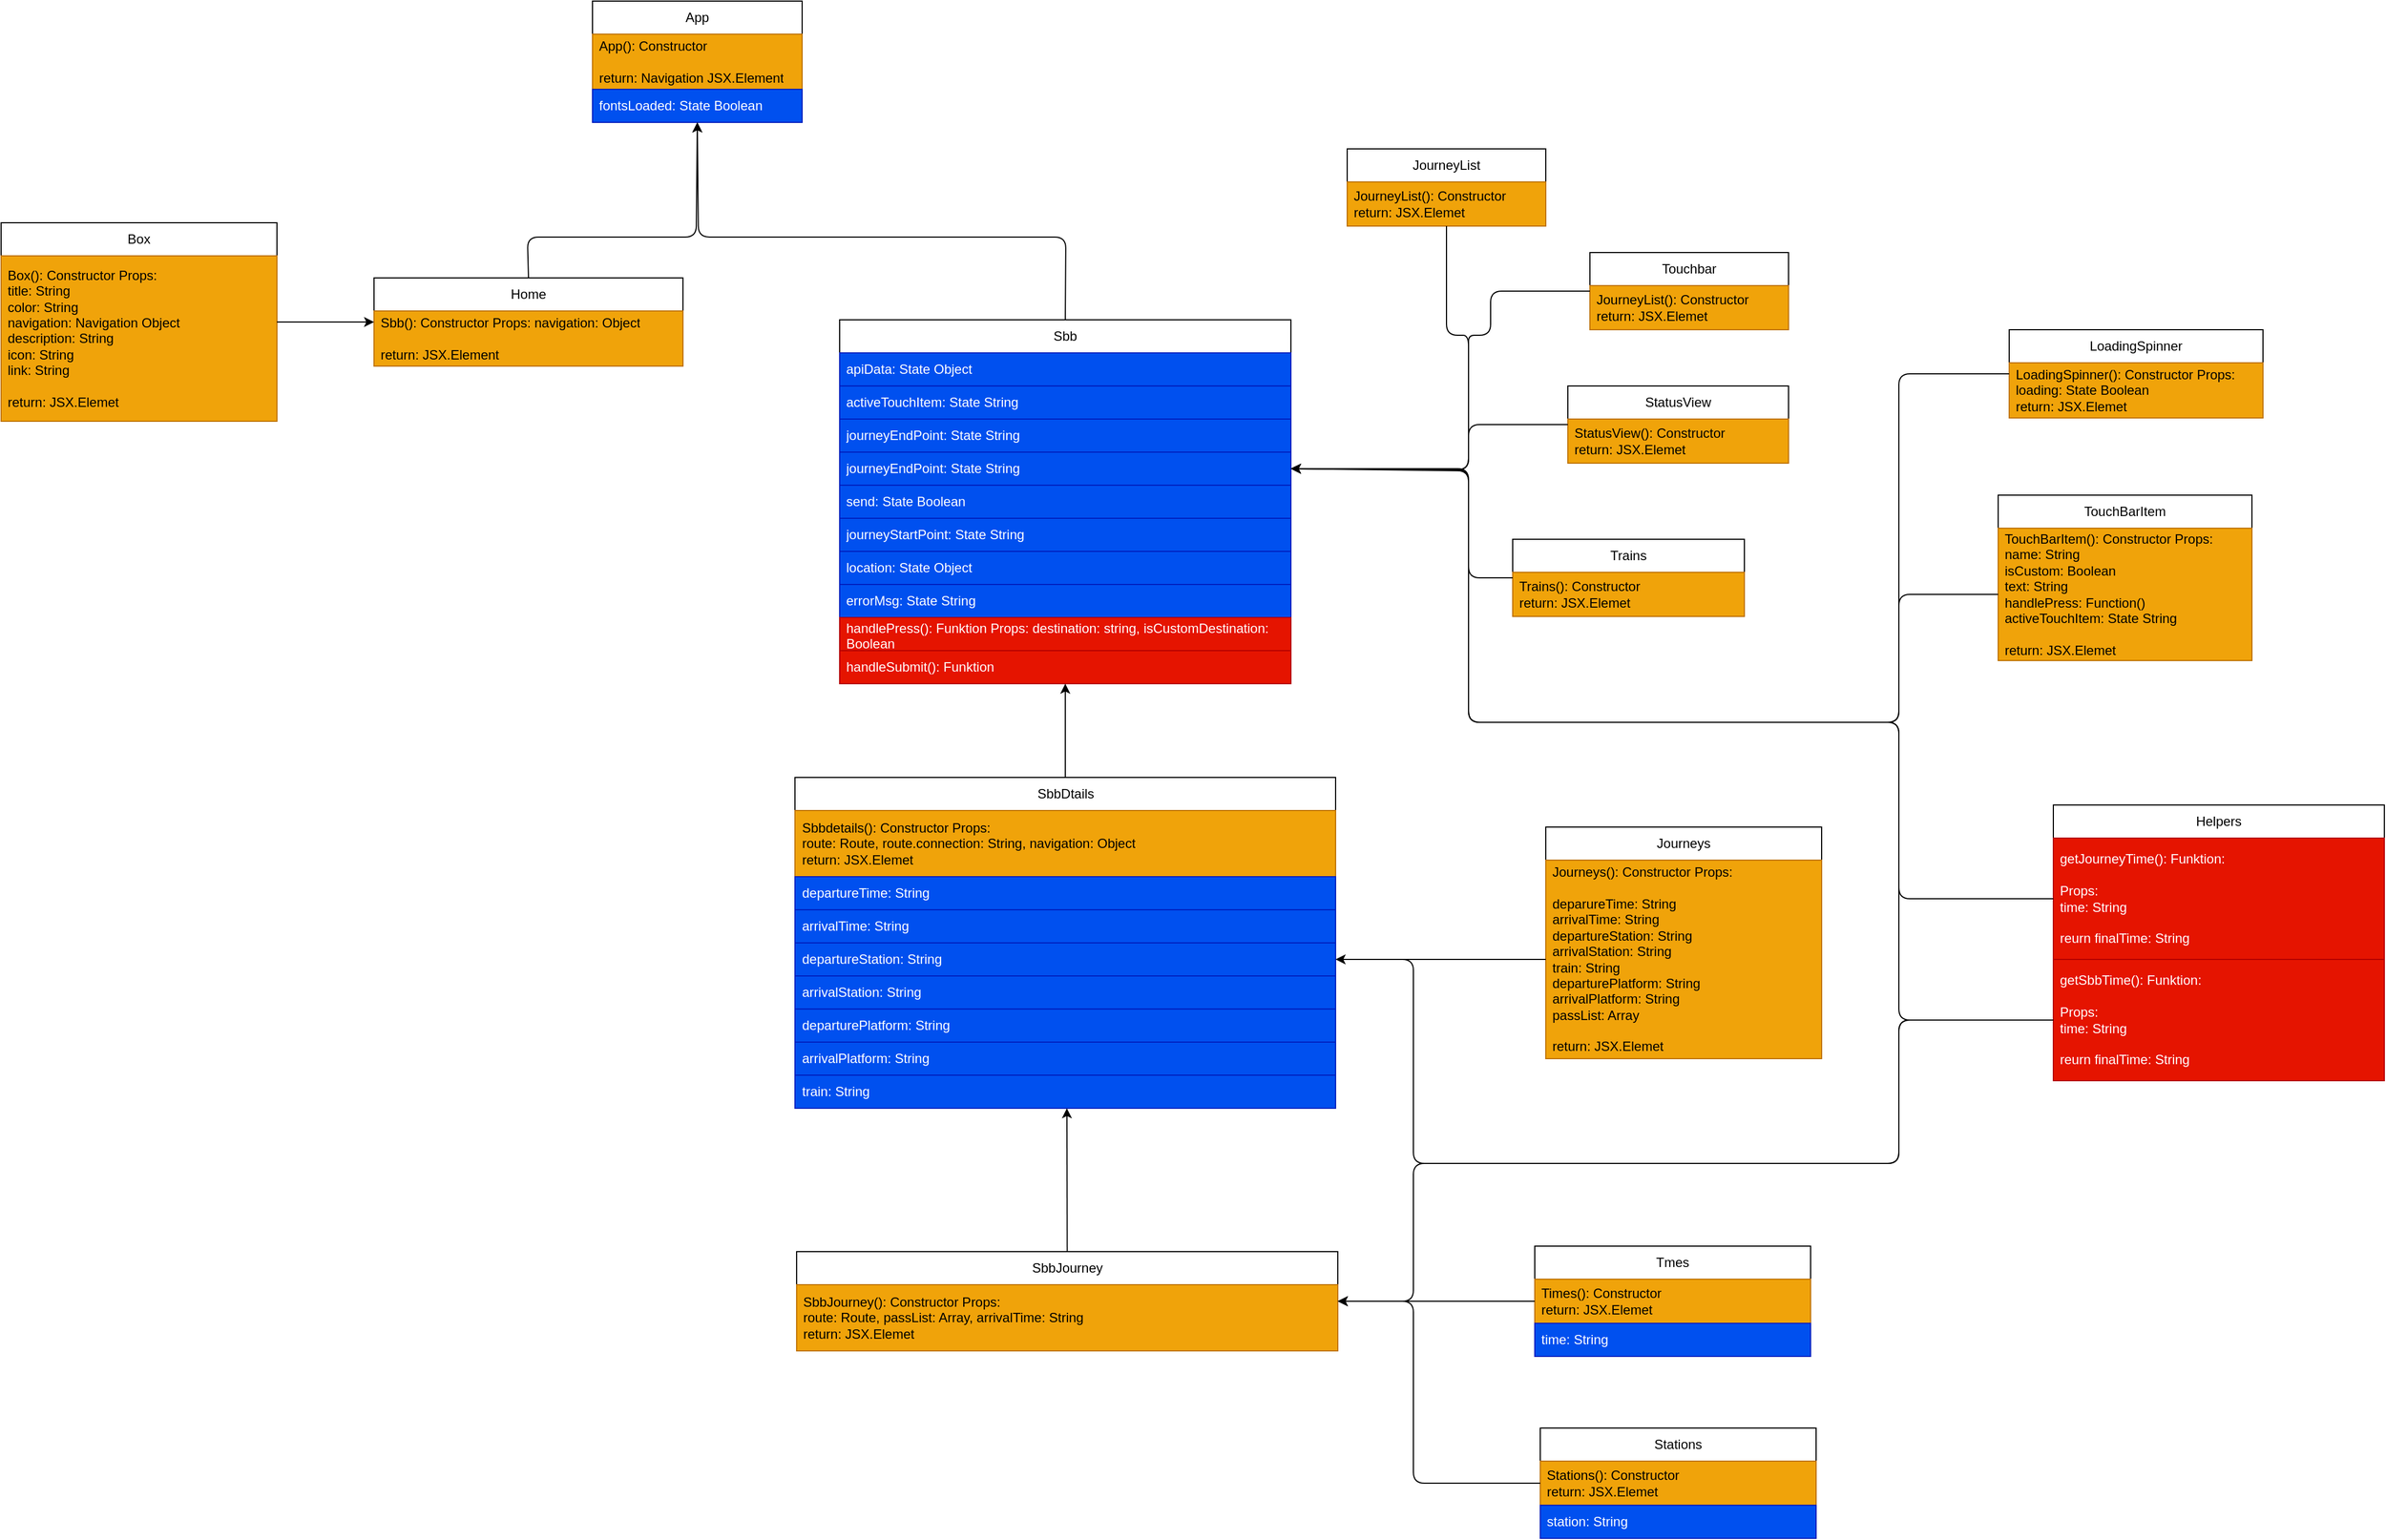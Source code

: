 <mxfile>
    <diagram id="PKPzsPuSvtrFh9qEeBRn" name="Page-1">
        <mxGraphModel dx="4249" dy="2796" grid="0" gridSize="10" guides="1" tooltips="1" connect="1" arrows="1" fold="1" page="0" pageScale="1" pageWidth="827" pageHeight="1169" math="0" shadow="0">
            <root>
                <mxCell id="0"/>
                <mxCell id="1" parent="0"/>
                <mxCell id="2" value="App" style="swimlane;fontStyle=0;childLayout=stackLayout;horizontal=1;startSize=30;horizontalStack=0;resizeParent=1;resizeParentMax=0;resizeLast=0;collapsible=1;marginBottom=0;whiteSpace=wrap;html=1;" parent="1" vertex="1">
                    <mxGeometry x="126" y="-14" width="190" height="110" as="geometry"/>
                </mxCell>
                <mxCell id="90" value="App(): Constructor&lt;br&gt;&lt;br&gt;return: Navigation JSX.Element" style="text;strokeColor=#BD7000;fillColor=#f0a30a;align=left;verticalAlign=middle;spacingLeft=4;spacingRight=4;overflow=hidden;points=[[0,0.5],[1,0.5]];portConstraint=eastwest;rotatable=0;whiteSpace=wrap;html=1;fontColor=#000000;" parent="2" vertex="1">
                    <mxGeometry y="30" width="190" height="50" as="geometry"/>
                </mxCell>
                <mxCell id="91" value="fontsLoaded: State Boolean" style="text;strokeColor=#001DBC;fillColor=#0050ef;align=left;verticalAlign=middle;spacingLeft=4;spacingRight=4;overflow=hidden;points=[[0,0.5],[1,0.5]];portConstraint=eastwest;rotatable=0;whiteSpace=wrap;html=1;fontColor=#ffffff;" parent="2" vertex="1">
                    <mxGeometry y="80" width="190" height="30" as="geometry"/>
                </mxCell>
                <mxCell id="6" value="Home" style="swimlane;fontStyle=0;childLayout=stackLayout;horizontal=1;startSize=30;horizontalStack=0;resizeParent=1;resizeParentMax=0;resizeLast=0;collapsible=1;marginBottom=0;whiteSpace=wrap;html=1;" parent="1" vertex="1">
                    <mxGeometry x="-72" y="237" width="280" height="80" as="geometry"/>
                </mxCell>
                <mxCell id="54" value="Sbb(): Constructor Props: navigation: Object&lt;br&gt;&lt;br&gt;return: JSX.Element" style="text;strokeColor=#BD7000;fillColor=#f0a30a;align=left;verticalAlign=middle;spacingLeft=4;spacingRight=4;overflow=hidden;points=[[0,0.5],[1,0.5]];portConstraint=eastwest;rotatable=0;whiteSpace=wrap;html=1;fontColor=#000000;" parent="6" vertex="1">
                    <mxGeometry y="30" width="280" height="50" as="geometry"/>
                </mxCell>
                <mxCell id="8" value="Sbb" style="swimlane;fontStyle=0;childLayout=stackLayout;horizontal=1;startSize=30;horizontalStack=0;resizeParent=1;resizeParentMax=0;resizeLast=0;collapsible=1;marginBottom=0;whiteSpace=wrap;html=1;" parent="1" vertex="1">
                    <mxGeometry x="350" y="275" width="409" height="330" as="geometry"/>
                </mxCell>
                <mxCell id="35" value="apiData: State Object" style="text;strokeColor=#001DBC;fillColor=#0050ef;align=left;verticalAlign=middle;spacingLeft=4;spacingRight=4;overflow=hidden;points=[[0,0.5],[1,0.5]];portConstraint=eastwest;rotatable=0;whiteSpace=wrap;html=1;fontColor=#ffffff;" parent="8" vertex="1">
                    <mxGeometry y="30" width="409" height="30" as="geometry"/>
                </mxCell>
                <mxCell id="38" value="activeTouchItem: State String" style="text;strokeColor=#001DBC;fillColor=#0050ef;align=left;verticalAlign=middle;spacingLeft=4;spacingRight=4;overflow=hidden;points=[[0,0.5],[1,0.5]];portConstraint=eastwest;rotatable=0;whiteSpace=wrap;html=1;fontColor=#ffffff;" parent="8" vertex="1">
                    <mxGeometry y="60" width="409" height="30" as="geometry"/>
                </mxCell>
                <mxCell id="39" value="journeyEndPoint: State String" style="text;strokeColor=#001DBC;fillColor=#0050ef;align=left;verticalAlign=middle;spacingLeft=4;spacingRight=4;overflow=hidden;points=[[0,0.5],[1,0.5]];portConstraint=eastwest;rotatable=0;whiteSpace=wrap;html=1;fontColor=#ffffff;" parent="8" vertex="1">
                    <mxGeometry y="90" width="409" height="30" as="geometry"/>
                </mxCell>
                <mxCell id="36" value="journeyEndPoint: State String" style="text;strokeColor=#001DBC;fillColor=#0050ef;align=left;verticalAlign=middle;spacingLeft=4;spacingRight=4;overflow=hidden;points=[[0,0.5],[1,0.5]];portConstraint=eastwest;rotatable=0;whiteSpace=wrap;html=1;fontColor=#ffffff;" parent="8" vertex="1">
                    <mxGeometry y="120" width="409" height="30" as="geometry"/>
                </mxCell>
                <mxCell id="37" value="send: State Boolean" style="text;strokeColor=#001DBC;fillColor=#0050ef;align=left;verticalAlign=middle;spacingLeft=4;spacingRight=4;overflow=hidden;points=[[0,0.5],[1,0.5]];portConstraint=eastwest;rotatable=0;whiteSpace=wrap;html=1;fontColor=#ffffff;" parent="8" vertex="1">
                    <mxGeometry y="150" width="409" height="30" as="geometry"/>
                </mxCell>
                <mxCell id="32" value="journeyStartPoint: State String" style="text;strokeColor=#001DBC;fillColor=#0050ef;align=left;verticalAlign=middle;spacingLeft=4;spacingRight=4;overflow=hidden;points=[[0,0.5],[1,0.5]];portConstraint=eastwest;rotatable=0;whiteSpace=wrap;html=1;fontColor=#ffffff;" parent="8" vertex="1">
                    <mxGeometry y="180" width="409" height="30" as="geometry"/>
                </mxCell>
                <mxCell id="40" value="location: State Object" style="text;strokeColor=#001DBC;fillColor=#0050ef;align=left;verticalAlign=middle;spacingLeft=4;spacingRight=4;overflow=hidden;points=[[0,0.5],[1,0.5]];portConstraint=eastwest;rotatable=0;whiteSpace=wrap;html=1;fontColor=#ffffff;" parent="8" vertex="1">
                    <mxGeometry y="210" width="409" height="30" as="geometry"/>
                </mxCell>
                <mxCell id="42" value="errorMsg: State String" style="text;strokeColor=#001DBC;fillColor=#0050ef;align=left;verticalAlign=middle;spacingLeft=4;spacingRight=4;overflow=hidden;points=[[0,0.5],[1,0.5]];portConstraint=eastwest;rotatable=0;whiteSpace=wrap;html=1;fontColor=#ffffff;" parent="8" vertex="1">
                    <mxGeometry y="240" width="409" height="30" as="geometry"/>
                </mxCell>
                <mxCell id="43" value="handlePress(): Funktion Props: destination: string, isCustomDestination: Boolean" style="text;strokeColor=#B20000;fillColor=#e51400;align=left;verticalAlign=middle;spacingLeft=4;spacingRight=4;overflow=hidden;points=[[0,0.5],[1,0.5]];portConstraint=eastwest;rotatable=0;whiteSpace=wrap;html=1;fontColor=#ffffff;" parent="8" vertex="1">
                    <mxGeometry y="270" width="409" height="30" as="geometry"/>
                </mxCell>
                <mxCell id="44" value="handleSubmit(): Funktion" style="text;strokeColor=#B20000;fillColor=#e51400;align=left;verticalAlign=middle;spacingLeft=4;spacingRight=4;overflow=hidden;points=[[0,0.5],[1,0.5]];portConstraint=eastwest;rotatable=0;whiteSpace=wrap;html=1;fontColor=#ffffff;" parent="8" vertex="1">
                    <mxGeometry y="300" width="409" height="30" as="geometry"/>
                </mxCell>
                <mxCell id="9" value="SbbDtails" style="swimlane;fontStyle=0;childLayout=stackLayout;horizontal=1;startSize=30;horizontalStack=0;resizeParent=1;resizeParentMax=0;resizeLast=0;collapsible=1;marginBottom=0;whiteSpace=wrap;html=1;" parent="1" vertex="1">
                    <mxGeometry x="309.5" y="690" width="490" height="300" as="geometry"/>
                </mxCell>
                <mxCell id="45" value="Sbbdetails(): Constructor Props:&lt;br&gt;route: Route, route.connection: String, navigation: Object&lt;br&gt;return: JSX.Elemet" style="text;strokeColor=#BD7000;fillColor=#f0a30a;align=left;verticalAlign=middle;spacingLeft=4;spacingRight=4;overflow=hidden;points=[[0,0.5],[1,0.5]];portConstraint=eastwest;rotatable=0;whiteSpace=wrap;html=1;fontColor=#000000;" parent="9" vertex="1">
                    <mxGeometry y="30" width="490" height="60" as="geometry"/>
                </mxCell>
                <mxCell id="47" value="departureTime: String" style="text;strokeColor=#001DBC;fillColor=#0050ef;align=left;verticalAlign=middle;spacingLeft=4;spacingRight=4;overflow=hidden;points=[[0,0.5],[1,0.5]];portConstraint=eastwest;rotatable=0;whiteSpace=wrap;html=1;fontColor=#ffffff;" parent="9" vertex="1">
                    <mxGeometry y="90" width="490" height="30" as="geometry"/>
                </mxCell>
                <mxCell id="48" value="arrivalTime: String" style="text;strokeColor=#001DBC;fillColor=#0050ef;align=left;verticalAlign=middle;spacingLeft=4;spacingRight=4;overflow=hidden;points=[[0,0.5],[1,0.5]];portConstraint=eastwest;rotatable=0;whiteSpace=wrap;html=1;fontColor=#ffffff;" parent="9" vertex="1">
                    <mxGeometry y="120" width="490" height="30" as="geometry"/>
                </mxCell>
                <mxCell id="49" value="departureStation: String" style="text;strokeColor=#001DBC;fillColor=#0050ef;align=left;verticalAlign=middle;spacingLeft=4;spacingRight=4;overflow=hidden;points=[[0,0.5],[1,0.5]];portConstraint=eastwest;rotatable=0;whiteSpace=wrap;html=1;fontColor=#ffffff;" parent="9" vertex="1">
                    <mxGeometry y="150" width="490" height="30" as="geometry"/>
                </mxCell>
                <mxCell id="50" value="arrivalStation: String" style="text;strokeColor=#001DBC;fillColor=#0050ef;align=left;verticalAlign=middle;spacingLeft=4;spacingRight=4;overflow=hidden;points=[[0,0.5],[1,0.5]];portConstraint=eastwest;rotatable=0;whiteSpace=wrap;html=1;fontColor=#ffffff;" parent="9" vertex="1">
                    <mxGeometry y="180" width="490" height="30" as="geometry"/>
                </mxCell>
                <mxCell id="51" value="departurePlatform: String" style="text;strokeColor=#001DBC;fillColor=#0050ef;align=left;verticalAlign=middle;spacingLeft=4;spacingRight=4;overflow=hidden;points=[[0,0.5],[1,0.5]];portConstraint=eastwest;rotatable=0;whiteSpace=wrap;html=1;fontColor=#ffffff;" parent="9" vertex="1">
                    <mxGeometry y="210" width="490" height="30" as="geometry"/>
                </mxCell>
                <mxCell id="52" value="arrivalPlatform: String" style="text;strokeColor=#001DBC;fillColor=#0050ef;align=left;verticalAlign=middle;spacingLeft=4;spacingRight=4;overflow=hidden;points=[[0,0.5],[1,0.5]];portConstraint=eastwest;rotatable=0;whiteSpace=wrap;html=1;fontColor=#ffffff;" parent="9" vertex="1">
                    <mxGeometry y="240" width="490" height="30" as="geometry"/>
                </mxCell>
                <mxCell id="53" value="train: String" style="text;strokeColor=#001DBC;fillColor=#0050ef;align=left;verticalAlign=middle;spacingLeft=4;spacingRight=4;overflow=hidden;points=[[0,0.5],[1,0.5]];portConstraint=eastwest;rotatable=0;whiteSpace=wrap;html=1;fontColor=#ffffff;" parent="9" vertex="1">
                    <mxGeometry y="270" width="490" height="30" as="geometry"/>
                </mxCell>
                <mxCell id="10" value="SbbJourney" style="swimlane;fontStyle=0;childLayout=stackLayout;horizontal=1;startSize=30;horizontalStack=0;resizeParent=1;resizeParentMax=0;resizeLast=0;collapsible=1;marginBottom=0;whiteSpace=wrap;html=1;" parent="1" vertex="1">
                    <mxGeometry x="311" y="1120" width="490.5" height="90" as="geometry"/>
                </mxCell>
                <mxCell id="59" value="SbbJourney(): Constructor Props: &lt;br&gt;route: Route, passList: Array, arrivalTime: String&lt;br&gt;return: JSX.Elemet" style="text;strokeColor=#BD7000;fillColor=#f0a30a;align=left;verticalAlign=middle;spacingLeft=4;spacingRight=4;overflow=hidden;points=[[0,0.5],[1,0.5]];portConstraint=eastwest;rotatable=0;whiteSpace=wrap;html=1;fontColor=#000000;" parent="10" vertex="1">
                    <mxGeometry y="30" width="490.5" height="60" as="geometry"/>
                </mxCell>
                <mxCell id="12" value="Box" style="swimlane;fontStyle=0;childLayout=stackLayout;horizontal=1;startSize=30;horizontalStack=0;resizeParent=1;resizeParentMax=0;resizeLast=0;collapsible=1;marginBottom=0;whiteSpace=wrap;html=1;" parent="1" vertex="1">
                    <mxGeometry x="-410" y="187" width="250" height="180" as="geometry"/>
                </mxCell>
                <mxCell id="75" value="Box(): Constructor Props:&lt;br&gt;title: String&lt;br&gt;color: String&lt;br&gt;navigation: Navigation Object&lt;br&gt;description: String&lt;br&gt;icon: String&lt;br&gt;link: String&lt;br&gt;&lt;br&gt;return: JSX.Elemet" style="text;strokeColor=#BD7000;fillColor=#f0a30a;align=left;verticalAlign=middle;spacingLeft=4;spacingRight=4;overflow=hidden;points=[[0,0.5],[1,0.5]];portConstraint=eastwest;rotatable=0;whiteSpace=wrap;html=1;fontColor=#000000;" parent="12" vertex="1">
                    <mxGeometry y="30" width="250" height="150" as="geometry"/>
                </mxCell>
                <mxCell id="13" value="Touchbar" style="swimlane;fontStyle=0;childLayout=stackLayout;horizontal=1;startSize=30;horizontalStack=0;resizeParent=1;resizeParentMax=0;resizeLast=0;collapsible=1;marginBottom=0;whiteSpace=wrap;html=1;" parent="1" vertex="1">
                    <mxGeometry x="1030" y="214" width="180" height="70" as="geometry"/>
                </mxCell>
                <mxCell id="56" value="JourneyList(): Constructor&lt;br&gt;return: JSX.Elemet" style="text;strokeColor=#BD7000;fillColor=#f0a30a;align=left;verticalAlign=middle;spacingLeft=4;spacingRight=4;overflow=hidden;points=[[0,0.5],[1,0.5]];portConstraint=eastwest;rotatable=0;whiteSpace=wrap;html=1;fontColor=#000000;" parent="13" vertex="1">
                    <mxGeometry y="30" width="180" height="40" as="geometry"/>
                </mxCell>
                <mxCell id="14" value="StatusView" style="swimlane;fontStyle=0;childLayout=stackLayout;horizontal=1;startSize=30;horizontalStack=0;resizeParent=1;resizeParentMax=0;resizeLast=0;collapsible=1;marginBottom=0;whiteSpace=wrap;html=1;" parent="1" vertex="1">
                    <mxGeometry x="1010" y="335" width="200" height="70" as="geometry"/>
                </mxCell>
                <mxCell id="57" value="StatusView(): Constructor&lt;br&gt;return: JSX.Elemet" style="text;strokeColor=#BD7000;fillColor=#f0a30a;align=left;verticalAlign=middle;spacingLeft=4;spacingRight=4;overflow=hidden;points=[[0,0.5],[1,0.5]];portConstraint=eastwest;rotatable=0;whiteSpace=wrap;html=1;fontColor=#000000;" parent="14" vertex="1">
                    <mxGeometry y="30" width="200" height="40" as="geometry"/>
                </mxCell>
                <mxCell id="15" value="Trains" style="swimlane;fontStyle=0;childLayout=stackLayout;horizontal=1;startSize=30;horizontalStack=0;resizeParent=1;resizeParentMax=0;resizeLast=0;collapsible=1;marginBottom=0;whiteSpace=wrap;html=1;" parent="1" vertex="1">
                    <mxGeometry x="960" y="474" width="210" height="70" as="geometry"/>
                </mxCell>
                <mxCell id="58" value="Trains(): Constructor&lt;br&gt;return: JSX.Elemet" style="text;strokeColor=#BD7000;fillColor=#f0a30a;align=left;verticalAlign=middle;spacingLeft=4;spacingRight=4;overflow=hidden;points=[[0,0.5],[1,0.5]];portConstraint=eastwest;rotatable=0;whiteSpace=wrap;html=1;fontColor=#000000;" parent="15" vertex="1">
                    <mxGeometry y="30" width="210" height="40" as="geometry"/>
                </mxCell>
                <mxCell id="16" value="JourneyList" style="swimlane;fontStyle=0;childLayout=stackLayout;horizontal=1;startSize=30;horizontalStack=0;resizeParent=1;resizeParentMax=0;resizeLast=0;collapsible=1;marginBottom=0;whiteSpace=wrap;html=1;" parent="1" vertex="1">
                    <mxGeometry x="810" y="120" width="180" height="70" as="geometry"/>
                </mxCell>
                <mxCell id="55" value="JourneyList(): Constructor&lt;br&gt;return: JSX.Elemet" style="text;strokeColor=#BD7000;fillColor=#f0a30a;align=left;verticalAlign=middle;spacingLeft=4;spacingRight=4;overflow=hidden;points=[[0,0.5],[1,0.5]];portConstraint=eastwest;rotatable=0;whiteSpace=wrap;html=1;fontColor=#000000;" parent="16" vertex="1">
                    <mxGeometry y="30" width="180" height="40" as="geometry"/>
                </mxCell>
                <mxCell id="17" value="" style="endArrow=classic;html=1;entryX=0.5;entryY=1;entryDx=0;entryDy=0;exitX=0.5;exitY=0;exitDx=0;exitDy=0;" parent="1" source="6" target="2" edge="1">
                    <mxGeometry width="50" height="50" relative="1" as="geometry">
                        <mxPoint x="257" y="454" as="sourcePoint"/>
                        <mxPoint x="307" y="404" as="targetPoint"/>
                        <Array as="points">
                            <mxPoint x="67" y="200"/>
                            <mxPoint x="220" y="200"/>
                        </Array>
                    </mxGeometry>
                </mxCell>
                <mxCell id="18" value="" style="endArrow=classic;html=1;entryX=0.5;entryY=1;entryDx=0;entryDy=0;exitX=0.5;exitY=0;exitDx=0;exitDy=0;" parent="1" source="8" target="2" edge="1">
                    <mxGeometry width="50" height="50" relative="1" as="geometry">
                        <mxPoint x="77" y="257" as="sourcePoint"/>
                        <mxPoint x="232" y="167" as="targetPoint"/>
                        <Array as="points">
                            <mxPoint x="555" y="200"/>
                            <mxPoint x="381" y="200"/>
                            <mxPoint x="222" y="200"/>
                        </Array>
                    </mxGeometry>
                </mxCell>
                <mxCell id="19" value="" style="endArrow=classic;html=1;entryX=0;entryY=0.5;entryDx=0;entryDy=0;exitX=1;exitY=0.5;exitDx=0;exitDy=0;" parent="1" source="12" target="6" edge="1">
                    <mxGeometry width="50" height="50" relative="1" as="geometry">
                        <mxPoint x="390" y="540" as="sourcePoint"/>
                        <mxPoint x="440" y="490" as="targetPoint"/>
                    </mxGeometry>
                </mxCell>
                <mxCell id="20" value="" style="endArrow=classic;html=1;entryX=1;entryY=0.5;entryDx=0;entryDy=0;exitX=0;exitY=0.5;exitDx=0;exitDy=0;" parent="1" source="14" target="36" edge="1">
                    <mxGeometry width="50" height="50" relative="1" as="geometry">
                        <mxPoint x="820" y="700" as="sourcePoint"/>
                        <mxPoint x="759" y="441" as="targetPoint"/>
                        <Array as="points">
                            <mxPoint x="920" y="370"/>
                            <mxPoint x="920" y="411"/>
                        </Array>
                    </mxGeometry>
                </mxCell>
                <mxCell id="23" value="" style="endArrow=classic;html=1;entryX=1;entryY=0.5;entryDx=0;entryDy=0;exitX=0.5;exitY=1;exitDx=0;exitDy=0;" parent="1" source="16" target="36" edge="1">
                    <mxGeometry width="50" height="50" relative="1" as="geometry">
                        <mxPoint x="1020" y="379" as="sourcePoint"/>
                        <mxPoint x="759" y="441" as="targetPoint"/>
                        <Array as="points">
                            <mxPoint x="900" y="289"/>
                            <mxPoint x="920" y="289"/>
                            <mxPoint x="920" y="339"/>
                            <mxPoint x="920" y="369"/>
                            <mxPoint x="920" y="411"/>
                        </Array>
                    </mxGeometry>
                </mxCell>
                <mxCell id="24" value="" style="endArrow=classic;html=1;exitX=0;exitY=0.5;exitDx=0;exitDy=0;entryX=1;entryY=0.5;entryDx=0;entryDy=0;" parent="1" source="15" target="36" edge="1">
                    <mxGeometry width="50" height="50" relative="1" as="geometry">
                        <mxPoint x="1020" y="390" as="sourcePoint"/>
                        <mxPoint x="759" y="441" as="targetPoint"/>
                        <Array as="points">
                            <mxPoint x="920" y="509"/>
                            <mxPoint x="920" y="411"/>
                        </Array>
                    </mxGeometry>
                </mxCell>
                <mxCell id="25" value="" style="endArrow=classic;html=1;exitX=0;exitY=0.5;exitDx=0;exitDy=0;entryX=1;entryY=0.5;entryDx=0;entryDy=0;" parent="1" source="13" target="36" edge="1">
                    <mxGeometry width="50" height="50" relative="1" as="geometry">
                        <mxPoint x="860" y="510" as="sourcePoint"/>
                        <mxPoint x="759" y="441" as="targetPoint"/>
                        <Array as="points">
                            <mxPoint x="940" y="249"/>
                            <mxPoint x="940" y="289"/>
                            <mxPoint x="920" y="289"/>
                            <mxPoint x="920" y="300"/>
                            <mxPoint x="920" y="411"/>
                        </Array>
                    </mxGeometry>
                </mxCell>
                <mxCell id="62" value="Journeys" style="swimlane;fontStyle=0;childLayout=stackLayout;horizontal=1;startSize=30;horizontalStack=0;resizeParent=1;resizeParentMax=0;resizeLast=0;collapsible=1;marginBottom=0;whiteSpace=wrap;html=1;" parent="1" vertex="1">
                    <mxGeometry x="990" y="735" width="250" height="210" as="geometry"/>
                </mxCell>
                <mxCell id="63" value="Journeys(): Constructor Props:&lt;br&gt;&lt;br&gt;deparureTime: String&lt;br style=&quot;&quot;&gt;arrivalTime: String&lt;br style=&quot;&quot;&gt;departureStation: String&lt;br style=&quot;&quot;&gt;arrivalStation: String&lt;br style=&quot;&quot;&gt;train: String&lt;br style=&quot;&quot;&gt;departurePlatform: String&lt;br style=&quot;&quot;&gt;arrivalPlatform: String&lt;br style=&quot;&quot;&gt;passList: Array&lt;br style=&quot;color: rgb(255, 255, 255);&quot;&gt;&lt;br&gt;return: JSX.Elemet" style="text;strokeColor=#BD7000;fillColor=#f0a30a;align=left;verticalAlign=middle;spacingLeft=4;spacingRight=4;overflow=hidden;points=[[0,0.5],[1,0.5]];portConstraint=eastwest;rotatable=0;whiteSpace=wrap;html=1;fontColor=#000000;" parent="62" vertex="1">
                    <mxGeometry y="30" width="250" height="180" as="geometry"/>
                </mxCell>
                <mxCell id="65" value="Tmes" style="swimlane;fontStyle=0;childLayout=stackLayout;horizontal=1;startSize=30;horizontalStack=0;resizeParent=1;resizeParentMax=0;resizeLast=0;collapsible=1;marginBottom=0;whiteSpace=wrap;html=1;" parent="1" vertex="1">
                    <mxGeometry x="980" y="1115" width="250" height="100" as="geometry"/>
                </mxCell>
                <mxCell id="66" value="Times(): Constructor&lt;br&gt;return: JSX.Elemet" style="text;strokeColor=#BD7000;fillColor=#f0a30a;align=left;verticalAlign=middle;spacingLeft=4;spacingRight=4;overflow=hidden;points=[[0,0.5],[1,0.5]];portConstraint=eastwest;rotatable=0;whiteSpace=wrap;html=1;fontColor=#000000;" parent="65" vertex="1">
                    <mxGeometry y="30" width="250" height="40" as="geometry"/>
                </mxCell>
                <mxCell id="67" value="time: String" style="text;strokeColor=#001DBC;fillColor=#0050ef;align=left;verticalAlign=middle;spacingLeft=4;spacingRight=4;overflow=hidden;points=[[0,0.5],[1,0.5]];portConstraint=eastwest;rotatable=0;whiteSpace=wrap;html=1;fontColor=#ffffff;" parent="65" vertex="1">
                    <mxGeometry y="70" width="250" height="30" as="geometry"/>
                </mxCell>
                <mxCell id="68" value="Stations" style="swimlane;fontStyle=0;childLayout=stackLayout;horizontal=1;startSize=30;horizontalStack=0;resizeParent=1;resizeParentMax=0;resizeLast=0;collapsible=1;marginBottom=0;whiteSpace=wrap;html=1;" parent="1" vertex="1">
                    <mxGeometry x="985" y="1280" width="250" height="100" as="geometry"/>
                </mxCell>
                <mxCell id="69" value="Stations(): Constructor&lt;br&gt;return: JSX.Elemet" style="text;strokeColor=#BD7000;fillColor=#f0a30a;align=left;verticalAlign=middle;spacingLeft=4;spacingRight=4;overflow=hidden;points=[[0,0.5],[1,0.5]];portConstraint=eastwest;rotatable=0;whiteSpace=wrap;html=1;fontColor=#000000;" parent="68" vertex="1">
                    <mxGeometry y="30" width="250" height="40" as="geometry"/>
                </mxCell>
                <mxCell id="70" value="station: String" style="text;strokeColor=#001DBC;fillColor=#0050ef;align=left;verticalAlign=middle;spacingLeft=4;spacingRight=4;overflow=hidden;points=[[0,0.5],[1,0.5]];portConstraint=eastwest;rotatable=0;whiteSpace=wrap;html=1;fontColor=#ffffff;" parent="68" vertex="1">
                    <mxGeometry y="70" width="250" height="30" as="geometry"/>
                </mxCell>
                <mxCell id="71" value="LoadingSpinner" style="swimlane;fontStyle=0;childLayout=stackLayout;horizontal=1;startSize=30;horizontalStack=0;resizeParent=1;resizeParentMax=0;resizeLast=0;collapsible=1;marginBottom=0;whiteSpace=wrap;html=1;" parent="1" vertex="1">
                    <mxGeometry x="1410" y="284" width="230" height="80" as="geometry"/>
                </mxCell>
                <mxCell id="72" value="LoadingSpinner(): Constructor Props:&lt;br&gt;loading: State Boolean&lt;br&gt;return: JSX.Elemet" style="text;strokeColor=#BD7000;fillColor=#f0a30a;align=left;verticalAlign=middle;spacingLeft=4;spacingRight=4;overflow=hidden;points=[[0,0.5],[1,0.5]];portConstraint=eastwest;rotatable=0;whiteSpace=wrap;html=1;fontColor=#000000;" parent="71" vertex="1">
                    <mxGeometry y="30" width="230" height="50" as="geometry"/>
                </mxCell>
                <mxCell id="73" value="TouchBarItem" style="swimlane;fontStyle=0;childLayout=stackLayout;horizontal=1;startSize=30;horizontalStack=0;resizeParent=1;resizeParentMax=0;resizeLast=0;collapsible=1;marginBottom=0;whiteSpace=wrap;html=1;" parent="1" vertex="1">
                    <mxGeometry x="1400" y="434" width="230" height="150" as="geometry"/>
                </mxCell>
                <mxCell id="74" value="TouchBarItem(): Constructor Props:&lt;br&gt;name: String&lt;br&gt;isCustom: Boolean&lt;br&gt;text: String&lt;br&gt;handlePress: Function()&lt;br&gt;activeTouchItem: State String&lt;br&gt;&lt;br&gt;return: JSX.Elemet" style="text;strokeColor=#BD7000;fillColor=#f0a30a;align=left;verticalAlign=middle;spacingLeft=4;spacingRight=4;overflow=hidden;points=[[0,0.5],[1,0.5]];portConstraint=eastwest;rotatable=0;whiteSpace=wrap;html=1;fontColor=#000000;" parent="73" vertex="1">
                    <mxGeometry y="30" width="230" height="120" as="geometry"/>
                </mxCell>
                <mxCell id="64" value="Helpers" style="swimlane;fontStyle=0;childLayout=stackLayout;horizontal=1;startSize=30;horizontalStack=0;resizeParent=1;resizeParentMax=0;resizeLast=0;collapsible=1;marginBottom=0;whiteSpace=wrap;html=1;" parent="1" vertex="1">
                    <mxGeometry x="1450" y="715" width="300" height="250" as="geometry"/>
                </mxCell>
                <mxCell id="77" value="getJourneyTime(): Funktion:&lt;br&gt;&lt;br&gt;Props:&lt;br&gt;time: String&lt;br&gt;&lt;br&gt;reurn finalTime: String" style="text;strokeColor=#B20000;fillColor=#e51400;align=left;verticalAlign=middle;spacingLeft=4;spacingRight=4;overflow=hidden;points=[[0,0.5],[1,0.5]];portConstraint=eastwest;rotatable=0;whiteSpace=wrap;html=1;fontColor=#ffffff;" parent="64" vertex="1">
                    <mxGeometry y="30" width="300" height="110" as="geometry"/>
                </mxCell>
                <mxCell id="76" value="getSbbTime(): Funktion:&lt;br&gt;&lt;br&gt;Props: &lt;br&gt;time: String &lt;br&gt;&lt;br&gt;reurn finalTime: String" style="text;strokeColor=#B20000;fillColor=#e51400;align=left;verticalAlign=middle;spacingLeft=4;spacingRight=4;overflow=hidden;points=[[0,0.5],[1,0.5]];portConstraint=eastwest;rotatable=0;whiteSpace=wrap;html=1;fontColor=#ffffff;" parent="64" vertex="1">
                    <mxGeometry y="140" width="300" height="110" as="geometry"/>
                </mxCell>
                <mxCell id="78" value="" style="endArrow=classic;html=1;fontColor=#000000;entryX=1;entryY=0.5;entryDx=0;entryDy=0;exitX=0;exitY=0.5;exitDx=0;exitDy=0;" parent="1" source="77" target="36" edge="1">
                    <mxGeometry width="50" height="50" relative="1" as="geometry">
                        <mxPoint x="1190" y="950" as="sourcePoint"/>
                        <mxPoint x="780" y="430" as="targetPoint"/>
                        <Array as="points">
                            <mxPoint x="1310" y="800"/>
                            <mxPoint x="1310" y="640"/>
                            <mxPoint x="920" y="640"/>
                            <mxPoint x="920" y="510"/>
                            <mxPoint x="920" y="410"/>
                        </Array>
                    </mxGeometry>
                </mxCell>
                <mxCell id="79" value="" style="endArrow=classic;html=1;fontColor=#000000;exitX=0;exitY=0.5;exitDx=0;exitDy=0;entryX=1;entryY=0.5;entryDx=0;entryDy=0;" parent="1" source="76" target="36" edge="1">
                    <mxGeometry width="50" height="50" relative="1" as="geometry">
                        <mxPoint x="1390" y="850" as="sourcePoint"/>
                        <mxPoint x="760" y="380" as="targetPoint"/>
                        <Array as="points">
                            <mxPoint x="1310" y="910"/>
                            <mxPoint x="1310" y="790"/>
                            <mxPoint x="1310" y="640"/>
                            <mxPoint x="920" y="640"/>
                            <mxPoint x="920" y="412"/>
                        </Array>
                    </mxGeometry>
                </mxCell>
                <mxCell id="80" value="" style="endArrow=classic;html=1;fontColor=#000000;entryX=1;entryY=0.5;entryDx=0;entryDy=0;exitX=0;exitY=0.5;exitDx=0;exitDy=0;" parent="1" source="76" target="49" edge="1">
                    <mxGeometry width="50" height="50" relative="1" as="geometry">
                        <mxPoint x="1110" y="990" as="sourcePoint"/>
                        <mxPoint x="1160" y="940" as="targetPoint"/>
                        <Array as="points">
                            <mxPoint x="1310" y="910"/>
                            <mxPoint x="1310" y="1040"/>
                            <mxPoint x="870" y="1040"/>
                            <mxPoint x="870" y="855"/>
                        </Array>
                    </mxGeometry>
                </mxCell>
                <mxCell id="81" value="" style="endArrow=classic;html=1;fontColor=#000000;entryX=1;entryY=0.5;entryDx=0;entryDy=0;exitX=0;exitY=0.5;exitDx=0;exitDy=0;" parent="1" source="76" target="10" edge="1">
                    <mxGeometry width="50" height="50" relative="1" as="geometry">
                        <mxPoint x="1160" y="1050" as="sourcePoint"/>
                        <mxPoint x="1210" y="1000" as="targetPoint"/>
                        <Array as="points">
                            <mxPoint x="1310" y="910"/>
                            <mxPoint x="1310" y="1040"/>
                            <mxPoint x="870" y="1040"/>
                            <mxPoint x="870" y="1165"/>
                        </Array>
                    </mxGeometry>
                </mxCell>
                <mxCell id="83" value="" style="endArrow=none;html=1;fontColor=#000000;entryX=0;entryY=0.5;entryDx=0;entryDy=0;" parent="1" target="71" edge="1">
                    <mxGeometry width="50" height="50" relative="1" as="geometry">
                        <mxPoint x="1160" y="640" as="sourcePoint"/>
                        <mxPoint x="910" y="810" as="targetPoint"/>
                        <Array as="points">
                            <mxPoint x="1310" y="640"/>
                            <mxPoint x="1310" y="324"/>
                        </Array>
                    </mxGeometry>
                </mxCell>
                <mxCell id="84" value="" style="endArrow=none;html=1;fontColor=#000000;entryX=0;entryY=0.5;entryDx=0;entryDy=0;" parent="1" target="74" edge="1">
                    <mxGeometry width="50" height="50" relative="1" as="geometry">
                        <mxPoint x="1160" y="640" as="sourcePoint"/>
                        <mxPoint x="1180" y="650" as="targetPoint"/>
                        <Array as="points">
                            <mxPoint x="1310" y="640"/>
                            <mxPoint x="1310" y="524"/>
                        </Array>
                    </mxGeometry>
                </mxCell>
                <mxCell id="85" value="" style="endArrow=none;html=1;fontColor=#000000;entryX=0;entryY=0.5;entryDx=0;entryDy=0;" parent="1" target="63" edge="1">
                    <mxGeometry width="50" height="50" relative="1" as="geometry">
                        <mxPoint x="820" y="855" as="sourcePoint"/>
                        <mxPoint x="840" y="960" as="targetPoint"/>
                    </mxGeometry>
                </mxCell>
                <mxCell id="86" value="" style="endArrow=classic;html=1;fontColor=#000000;entryX=1;entryY=0.5;entryDx=0;entryDy=0;exitX=0;exitY=0.5;exitDx=0;exitDy=0;" parent="1" source="65" target="10" edge="1">
                    <mxGeometry width="50" height="50" relative="1" as="geometry">
                        <mxPoint x="740" y="1230" as="sourcePoint"/>
                        <mxPoint x="790" y="1180" as="targetPoint"/>
                    </mxGeometry>
                </mxCell>
                <mxCell id="87" value="" style="endArrow=classic;html=1;fontColor=#000000;entryX=1;entryY=0.5;entryDx=0;entryDy=0;exitX=0;exitY=0.5;exitDx=0;exitDy=0;" parent="1" source="69" target="10" edge="1">
                    <mxGeometry width="50" height="50" relative="1" as="geometry">
                        <mxPoint x="990.5" y="1215" as="sourcePoint"/>
                        <mxPoint x="810" y="1215" as="targetPoint"/>
                        <Array as="points">
                            <mxPoint x="870" y="1330"/>
                            <mxPoint x="870" y="1165"/>
                        </Array>
                    </mxGeometry>
                </mxCell>
                <mxCell id="88" value="" style="endArrow=classic;html=1;fontColor=#000000;entryX=0.5;entryY=1;entryDx=0;entryDy=0;exitX=0.5;exitY=0;exitDx=0;exitDy=0;" parent="1" source="9" target="8" edge="1">
                    <mxGeometry width="50" height="50" relative="1" as="geometry">
                        <mxPoint x="480" y="510" as="sourcePoint"/>
                        <mxPoint x="530" y="460" as="targetPoint"/>
                    </mxGeometry>
                </mxCell>
                <mxCell id="89" value="" style="endArrow=classic;html=1;fontColor=#000000;exitX=0.5;exitY=0;exitDx=0;exitDy=0;entryX=0.503;entryY=1.002;entryDx=0;entryDy=0;entryPerimeter=0;" parent="1" source="10" target="53" edge="1">
                    <mxGeometry width="50" height="50" relative="1" as="geometry">
                        <mxPoint x="564.5" y="700" as="sourcePoint"/>
                        <mxPoint x="554" y="980" as="targetPoint"/>
                    </mxGeometry>
                </mxCell>
            </root>
        </mxGraphModel>
    </diagram>
</mxfile>